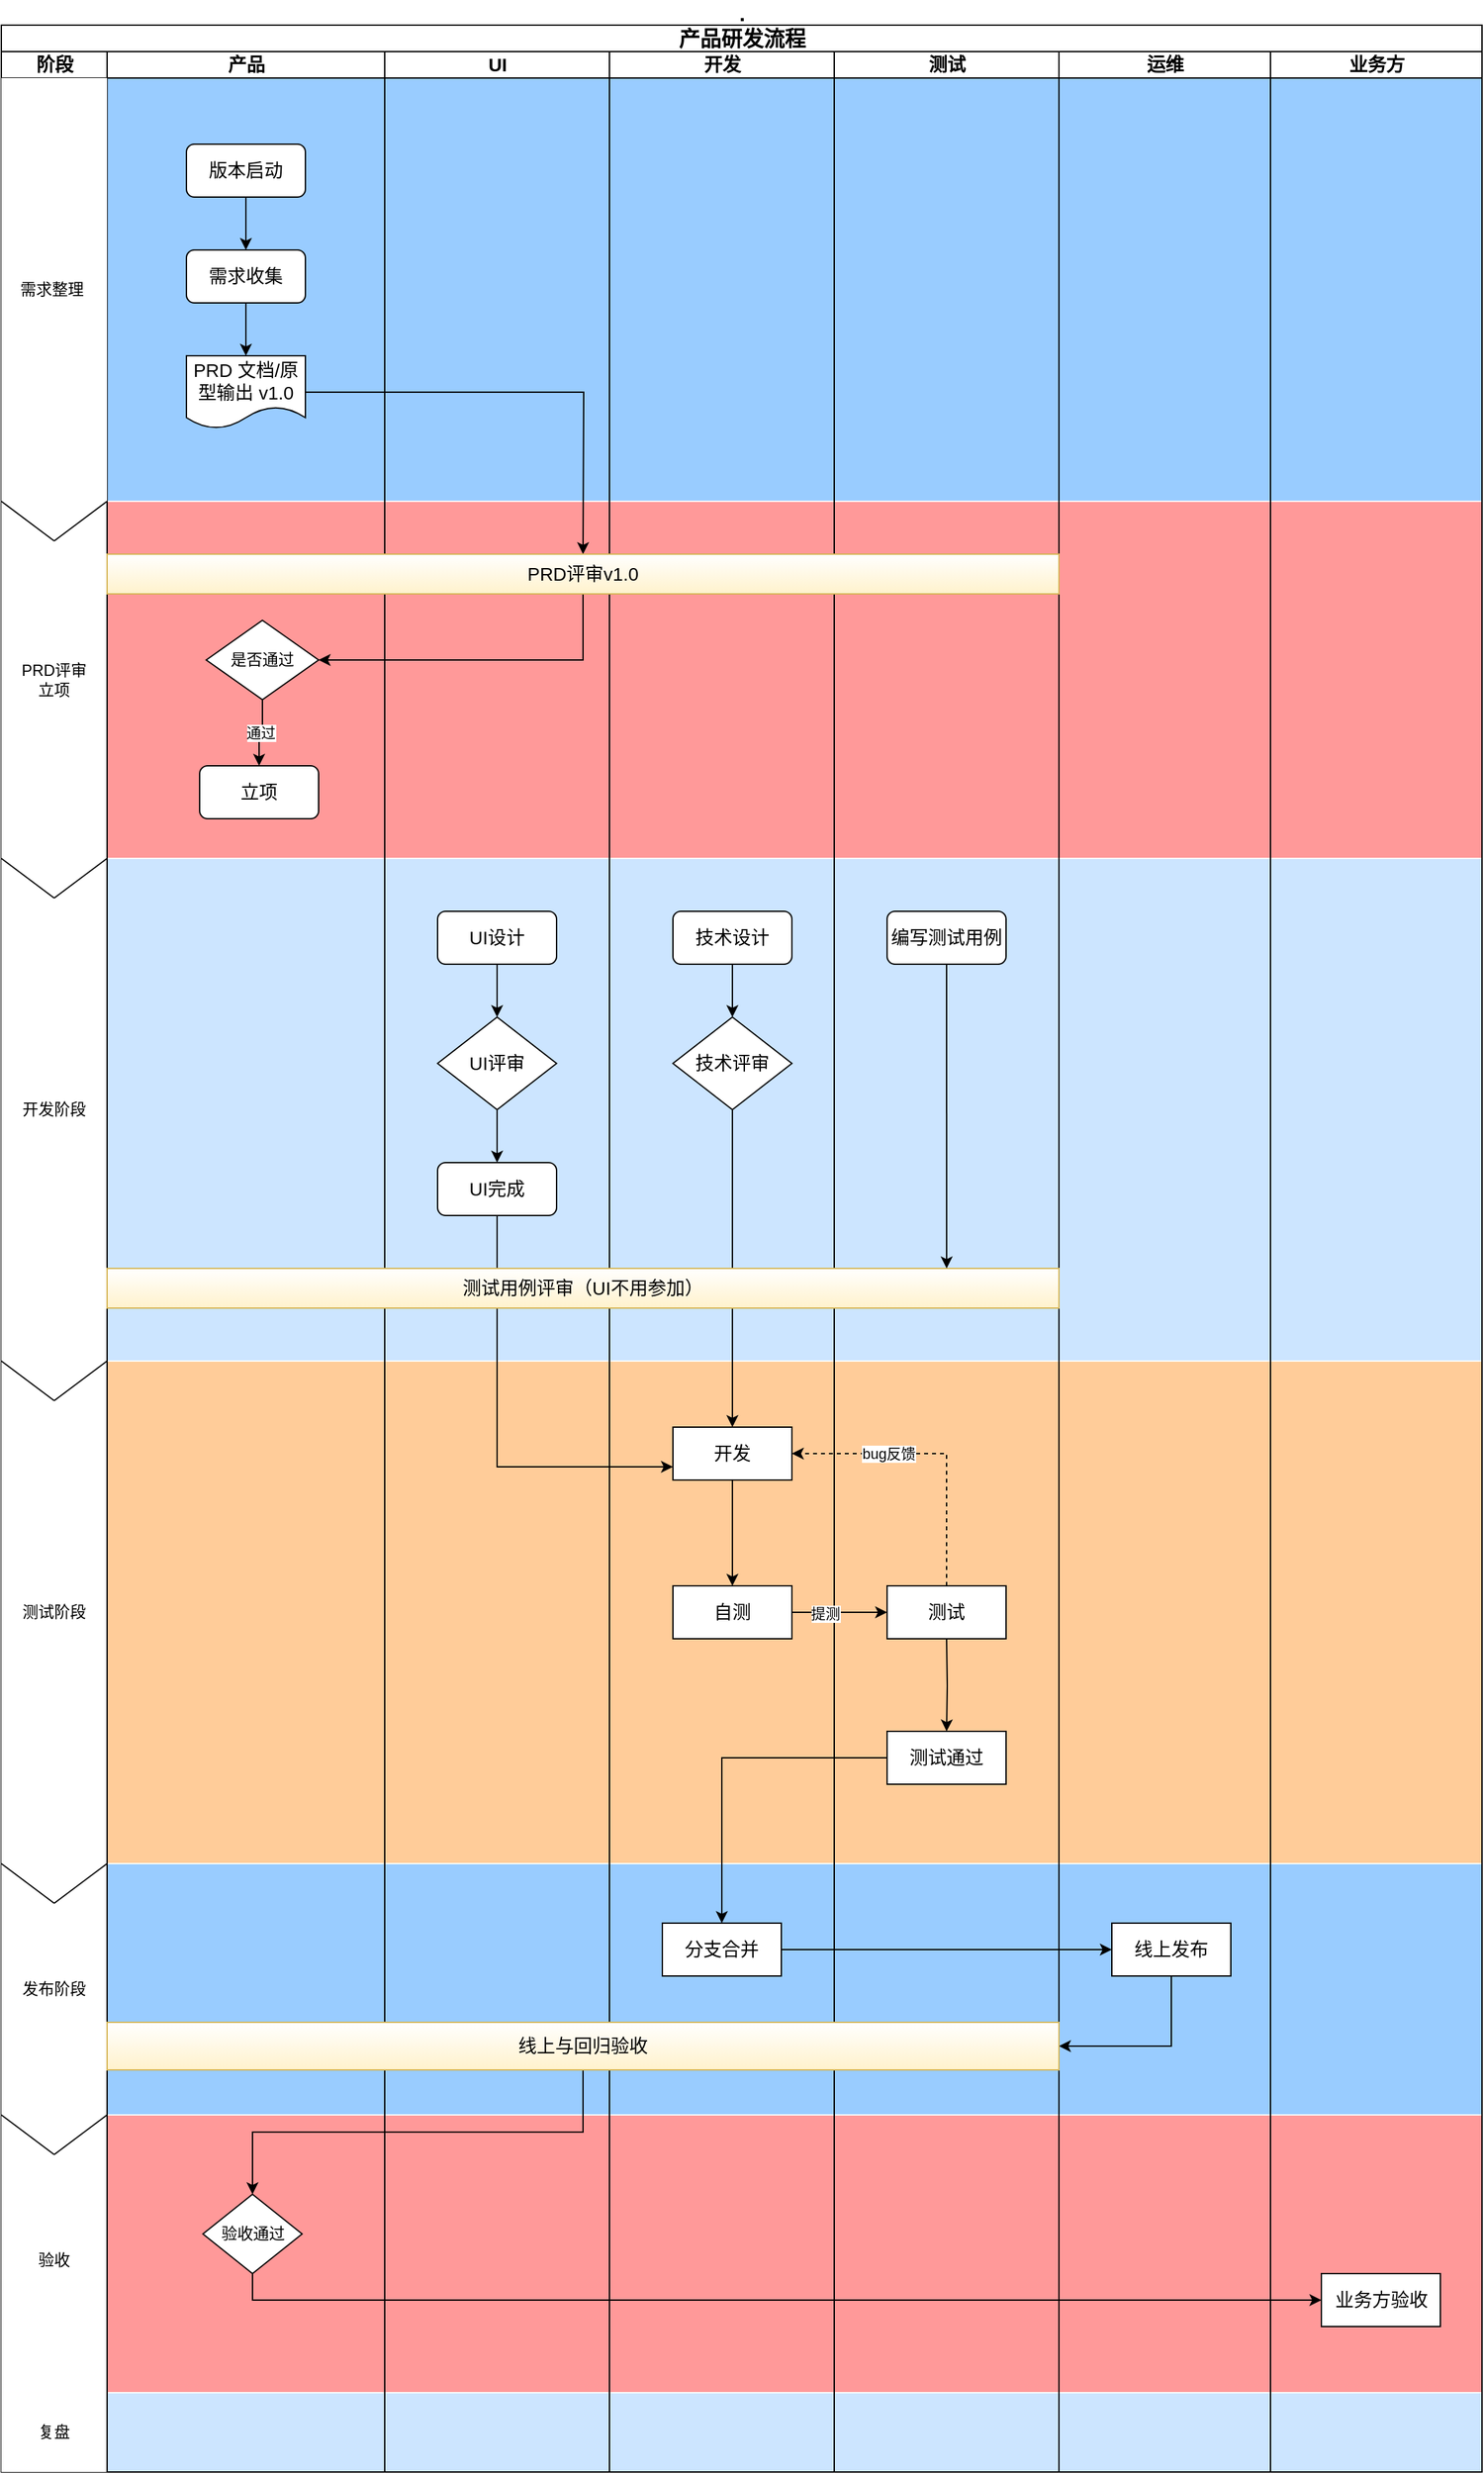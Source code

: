 <mxfile version="14.1.8" type="device" pages="2"><diagram id="tqeWhWbDkznf3jA9mxhW" name="第 1 页"><mxGraphModel dx="2031" dy="1231" grid="1" gridSize="10" guides="1" tooltips="1" connect="1" arrows="1" fold="1" page="1" pageScale="1" pageWidth="827" pageHeight="1169" background="none" math="0" shadow="0"><root><mxCell id="0"/><mxCell id="Xzgfb2TBAoYOm_Gg4Mqk-97" value="背景底色" style="" parent="0"/><mxCell id="Xzgfb2TBAoYOm_Gg4Mqk-98" value="" style="rounded=0;whiteSpace=wrap;html=1;strokeColor=#FFFFFF;fillColor=#99ccff;" vertex="1" parent="Xzgfb2TBAoYOm_Gg4Mqk-97"><mxGeometry x="270" y="130" width="1120" height="320" as="geometry"/></mxCell><mxCell id="Xzgfb2TBAoYOm_Gg4Mqk-99" value="" style="rounded=0;whiteSpace=wrap;html=1;strokeColor=#FFFFFF;fillColor=#ff9999;" vertex="1" parent="Xzgfb2TBAoYOm_Gg4Mqk-97"><mxGeometry x="270" y="450" width="1120" height="270" as="geometry"/></mxCell><mxCell id="Xzgfb2TBAoYOm_Gg4Mqk-100" value="" style="rounded=0;whiteSpace=wrap;html=1;strokeColor=#FFFFFF;fillColor=#cce5ff;" vertex="1" parent="Xzgfb2TBAoYOm_Gg4Mqk-97"><mxGeometry x="270" y="720" width="1120" height="380" as="geometry"/></mxCell><mxCell id="Xzgfb2TBAoYOm_Gg4Mqk-101" value="" style="rounded=0;whiteSpace=wrap;html=1;strokeColor=#FFFFFF;fillColor=#ffcc99;" vertex="1" parent="Xzgfb2TBAoYOm_Gg4Mqk-97"><mxGeometry x="270" y="1100" width="1120" height="380" as="geometry"/></mxCell><mxCell id="Xzgfb2TBAoYOm_Gg4Mqk-102" value="" style="rounded=0;whiteSpace=wrap;html=1;strokeColor=#FFFFFF;fillColor=#99ccff;" vertex="1" parent="Xzgfb2TBAoYOm_Gg4Mqk-97"><mxGeometry x="270" y="1480" width="1120" height="190" as="geometry"/></mxCell><mxCell id="Xzgfb2TBAoYOm_Gg4Mqk-103" value="" style="rounded=0;whiteSpace=wrap;html=1;strokeColor=#FFFFFF;fillColor=#ff9999;" vertex="1" parent="Xzgfb2TBAoYOm_Gg4Mqk-97"><mxGeometry x="270" y="1670" width="1120" height="220" as="geometry"/></mxCell><mxCell id="Xzgfb2TBAoYOm_Gg4Mqk-104" value="" style="rounded=0;whiteSpace=wrap;html=1;strokeColor=#FFFFFF;fillColor=#cce5ff;" vertex="1" parent="Xzgfb2TBAoYOm_Gg4Mqk-97"><mxGeometry x="270" y="1880" width="1120" height="60" as="geometry"/></mxCell><mxCell id="Xzgfb2TBAoYOm_Gg4Mqk-120" style="edgeStyle=orthogonalEdgeStyle;rounded=0;orthogonalLoop=1;jettySize=auto;html=1;exitX=0.5;exitY=1;exitDx=0;exitDy=0;entryX=0.5;entryY=0;entryDx=0;entryDy=0;" edge="1" parent="Xzgfb2TBAoYOm_Gg4Mqk-97" source="Xzgfb2TBAoYOm_Gg4Mqk-111" target="Xzgfb2TBAoYOm_Gg4Mqk-90"><mxGeometry relative="1" as="geometry"/></mxCell><mxCell id="Xzgfb2TBAoYOm_Gg4Mqk-121" style="edgeStyle=orthogonalEdgeStyle;rounded=0;orthogonalLoop=1;jettySize=auto;html=1;exitX=1;exitY=0.5;exitDx=0;exitDy=0;" edge="1" parent="Xzgfb2TBAoYOm_Gg4Mqk-97" source="Xzgfb2TBAoYOm_Gg4Mqk-41"><mxGeometry relative="1" as="geometry"><mxPoint x="710" y="490.0" as="targetPoint"/></mxGeometry></mxCell><mxCell id="1" value="游道图框架-背景" style="" parent="0"/><mxCell id="MwcMaTL9gJswE9qvkVCb-56" value="&lt;span&gt;.&lt;br&gt;产品研发流程&lt;br&gt;.&lt;span&gt;&lt;/span&gt;&lt;/span&gt;" style="swimlane;html=1;childLayout=stackLayout;resizeParent=1;resizeParentMax=0;startSize=20;fontSize=16;swimlaneFillColor=none;" parent="1" vertex="1"><mxGeometry x="270" y="90" width="1120" height="1850" as="geometry"/></mxCell><mxCell id="Xzgfb2TBAoYOm_Gg4Mqk-14" value="阶段" style="swimlane;html=1;startSize=20;fontSize=14;" vertex="1" parent="MwcMaTL9gJswE9qvkVCb-56"><mxGeometry y="20" width="80" height="1830" as="geometry"/></mxCell><mxCell id="Xzgfb2TBAoYOm_Gg4Mqk-16" value="开发阶段" style="rounded=0;whiteSpace=wrap;html=1;strokeColor=none;" vertex="1" parent="Xzgfb2TBAoYOm_Gg4Mqk-14"><mxGeometry y="610" width="80" height="380" as="geometry"/></mxCell><mxCell id="Xzgfb2TBAoYOm_Gg4Mqk-62" value="PRD评审&lt;br&gt;立项" style="rounded=0;whiteSpace=wrap;html=1;strokeColor=none;" vertex="1" parent="Xzgfb2TBAoYOm_Gg4Mqk-14"><mxGeometry y="340" width="80" height="270" as="geometry"/></mxCell><mxCell id="Xzgfb2TBAoYOm_Gg4Mqk-63" value="测试阶段" style="rounded=0;whiteSpace=wrap;html=1;strokeColor=none;" vertex="1" parent="Xzgfb2TBAoYOm_Gg4Mqk-14"><mxGeometry y="990" width="80" height="380" as="geometry"/></mxCell><mxCell id="Xzgfb2TBAoYOm_Gg4Mqk-70" value="发布阶段" style="rounded=0;whiteSpace=wrap;html=1;strokeColor=none;" vertex="1" parent="Xzgfb2TBAoYOm_Gg4Mqk-14"><mxGeometry y="1370" width="80" height="190" as="geometry"/></mxCell><mxCell id="Xzgfb2TBAoYOm_Gg4Mqk-96" value="验收" style="rounded=0;whiteSpace=wrap;html=1;strokeColor=none;" vertex="1" parent="Xzgfb2TBAoYOm_Gg4Mqk-14"><mxGeometry y="1560" width="80" height="220" as="geometry"/></mxCell><mxCell id="Xzgfb2TBAoYOm_Gg4Mqk-95" value="复盘" style="rounded=0;whiteSpace=wrap;html=1;strokeColor=none;" vertex="1" parent="Xzgfb2TBAoYOm_Gg4Mqk-14"><mxGeometry y="1770" width="80" height="60" as="geometry"/></mxCell><mxCell id="MwcMaTL9gJswE9qvkVCb-57" value="产品" style="swimlane;html=1;startSize=20;fontSize=14;fillColor=#FFFFFF;" parent="MwcMaTL9gJswE9qvkVCb-56" vertex="1"><mxGeometry x="80" y="20" width="210" height="1830" as="geometry"/></mxCell><mxCell id="Xzgfb2TBAoYOm_Gg4Mqk-15" value="需求整理&amp;nbsp;" style="rounded=0;whiteSpace=wrap;html=1;labelBackgroundColor=none;strokeColor=none;" vertex="1" parent="MwcMaTL9gJswE9qvkVCb-57"><mxGeometry x="-80" y="20" width="80" height="320" as="geometry"/></mxCell><mxCell id="MwcMaTL9gJswE9qvkVCb-58" value="UI" style="swimlane;html=1;startSize=20;fontSize=14;" parent="MwcMaTL9gJswE9qvkVCb-56" vertex="1"><mxGeometry x="290" y="20" width="170" height="1830" as="geometry"><mxRectangle x="120" y="20" width="30" height="460" as="alternateBounds"/></mxGeometry></mxCell><mxCell id="MwcMaTL9gJswE9qvkVCb-146" value="开发" style="swimlane;html=1;startSize=20;fontSize=14;" parent="MwcMaTL9gJswE9qvkVCb-56" vertex="1"><mxGeometry x="460" y="20" width="170" height="1830" as="geometry"><mxRectangle x="120" y="20" width="30" height="460" as="alternateBounds"/></mxGeometry></mxCell><mxCell id="MwcMaTL9gJswE9qvkVCb-148" value="测试" style="swimlane;html=1;startSize=20;fontSize=14;" parent="MwcMaTL9gJswE9qvkVCb-56" vertex="1"><mxGeometry x="630" y="20" width="170" height="1830" as="geometry"><mxRectangle x="120" y="20" width="30" height="460" as="alternateBounds"/></mxGeometry></mxCell><mxCell id="Xzgfb2TBAoYOm_Gg4Mqk-69" style="edgeStyle=orthogonalEdgeStyle;rounded=0;orthogonalLoop=1;jettySize=auto;html=1;exitX=0.5;exitY=1;exitDx=0;exitDy=0;" edge="1" parent="MwcMaTL9gJswE9qvkVCb-148"><mxGeometry relative="1" as="geometry"><mxPoint x="85" y="1310" as="sourcePoint"/><mxPoint x="85" y="1310" as="targetPoint"/></mxGeometry></mxCell><mxCell id="MwcMaTL9gJswE9qvkVCb-150" value="运维" style="swimlane;html=1;startSize=20;fontSize=14;" parent="MwcMaTL9gJswE9qvkVCb-56" vertex="1"><mxGeometry x="800" y="20" width="160" height="1830" as="geometry"><mxRectangle x="120" y="20" width="30" height="460" as="alternateBounds"/></mxGeometry></mxCell><mxCell id="Xzgfb2TBAoYOm_Gg4Mqk-7" value="业务方" style="swimlane;html=1;startSize=20;fontSize=14;" vertex="1" parent="MwcMaTL9gJswE9qvkVCb-56"><mxGeometry x="960" y="20" width="160" height="1830" as="geometry"><mxRectangle x="120" y="20" width="30" height="460" as="alternateBounds"/></mxGeometry></mxCell><mxCell id="Xzgfb2TBAoYOm_Gg4Mqk-106" style="edgeStyle=orthogonalEdgeStyle;rounded=0;orthogonalLoop=1;jettySize=auto;html=1;exitX=1;exitY=0.5;exitDx=0;exitDy=0;entryX=0;entryY=0.5;entryDx=0;entryDy=0;" edge="1" parent="1" source="Xzgfb2TBAoYOm_Gg4Mqk-78" target="Xzgfb2TBAoYOm_Gg4Mqk-80"><mxGeometry relative="1" as="geometry"/></mxCell><mxCell id="Xzgfb2TBAoYOm_Gg4Mqk-107" style="edgeStyle=orthogonalEdgeStyle;rounded=0;orthogonalLoop=1;jettySize=auto;html=1;exitX=0;exitY=0.5;exitDx=0;exitDy=0;entryX=0.5;entryY=0;entryDx=0;entryDy=0;" edge="1" parent="1" source="Xzgfb2TBAoYOm_Gg4Mqk-79" target="Xzgfb2TBAoYOm_Gg4Mqk-78"><mxGeometry relative="1" as="geometry"/></mxCell><mxCell id="Xzgfb2TBAoYOm_Gg4Mqk-127" value="目录-箭头" style="" parent="0"/><mxCell id="ic5Bo6UeFfXfmKJIWAj4-3" value="" style="group" vertex="1" connectable="0" parent="Xzgfb2TBAoYOm_Gg4Mqk-127"><mxGeometry x="270" y="450" width="80" height="30" as="geometry"/></mxCell><mxCell id="ic5Bo6UeFfXfmKJIWAj4-10" value="" style="group" vertex="1" connectable="0" parent="ic5Bo6UeFfXfmKJIWAj4-3"><mxGeometry width="80" height="30" as="geometry"/></mxCell><mxCell id="ic5Bo6UeFfXfmKJIWAj4-1" value="" style="endArrow=none;html=1;endFill=0;" edge="1" parent="ic5Bo6UeFfXfmKJIWAj4-10"><mxGeometry width="50" height="50" relative="1" as="geometry"><mxPoint x="40" y="30" as="sourcePoint"/><mxPoint x="80" as="targetPoint"/></mxGeometry></mxCell><mxCell id="ic5Bo6UeFfXfmKJIWAj4-2" value="" style="endArrow=none;html=1;endFill=0;" edge="1" parent="ic5Bo6UeFfXfmKJIWAj4-10"><mxGeometry width="50" height="50" relative="1" as="geometry"><mxPoint x="40" y="30" as="sourcePoint"/><mxPoint as="targetPoint"/></mxGeometry></mxCell><mxCell id="ic5Bo6UeFfXfmKJIWAj4-11" value="" style="group" vertex="1" connectable="0" parent="ic5Bo6UeFfXfmKJIWAj4-3"><mxGeometry y="270" width="80" height="30" as="geometry"/></mxCell><mxCell id="ic5Bo6UeFfXfmKJIWAj4-12" value="" style="endArrow=none;html=1;endFill=0;" edge="1" parent="ic5Bo6UeFfXfmKJIWAj4-11"><mxGeometry width="50" height="50" relative="1" as="geometry"><mxPoint x="40" y="30" as="sourcePoint"/><mxPoint x="80" as="targetPoint"/></mxGeometry></mxCell><mxCell id="ic5Bo6UeFfXfmKJIWAj4-13" value="" style="endArrow=none;html=1;endFill=0;" edge="1" parent="ic5Bo6UeFfXfmKJIWAj4-11"><mxGeometry width="50" height="50" relative="1" as="geometry"><mxPoint x="40" y="30" as="sourcePoint"/><mxPoint as="targetPoint"/></mxGeometry></mxCell><mxCell id="ic5Bo6UeFfXfmKJIWAj4-14" value="" style="group" vertex="1" connectable="0" parent="ic5Bo6UeFfXfmKJIWAj4-3"><mxGeometry y="650" width="80" height="30" as="geometry"/></mxCell><mxCell id="ic5Bo6UeFfXfmKJIWAj4-15" value="" style="endArrow=none;html=1;endFill=0;" edge="1" parent="ic5Bo6UeFfXfmKJIWAj4-14"><mxGeometry width="50" height="50" relative="1" as="geometry"><mxPoint x="40" y="30" as="sourcePoint"/><mxPoint x="80" as="targetPoint"/></mxGeometry></mxCell><mxCell id="ic5Bo6UeFfXfmKJIWAj4-16" value="" style="endArrow=none;html=1;endFill=0;" edge="1" parent="ic5Bo6UeFfXfmKJIWAj4-14"><mxGeometry width="50" height="50" relative="1" as="geometry"><mxPoint x="40" y="30" as="sourcePoint"/><mxPoint as="targetPoint"/></mxGeometry></mxCell><mxCell id="ic5Bo6UeFfXfmKJIWAj4-17" value="" style="group" vertex="1" connectable="0" parent="ic5Bo6UeFfXfmKJIWAj4-3"><mxGeometry y="1030" width="80" height="30" as="geometry"/></mxCell><mxCell id="ic5Bo6UeFfXfmKJIWAj4-18" value="" style="endArrow=none;html=1;endFill=0;" edge="1" parent="ic5Bo6UeFfXfmKJIWAj4-17"><mxGeometry width="50" height="50" relative="1" as="geometry"><mxPoint x="40" y="30" as="sourcePoint"/><mxPoint x="80" as="targetPoint"/></mxGeometry></mxCell><mxCell id="ic5Bo6UeFfXfmKJIWAj4-19" value="" style="endArrow=none;html=1;endFill=0;" edge="1" parent="ic5Bo6UeFfXfmKJIWAj4-17"><mxGeometry width="50" height="50" relative="1" as="geometry"><mxPoint x="40" y="30" as="sourcePoint"/><mxPoint as="targetPoint"/></mxGeometry></mxCell><mxCell id="ic5Bo6UeFfXfmKJIWAj4-20" value="" style="group" vertex="1" connectable="0" parent="ic5Bo6UeFfXfmKJIWAj4-3"><mxGeometry y="1220" width="80" height="30" as="geometry"/></mxCell><mxCell id="ic5Bo6UeFfXfmKJIWAj4-21" value="" style="endArrow=none;html=1;endFill=0;" edge="1" parent="ic5Bo6UeFfXfmKJIWAj4-20"><mxGeometry width="50" height="50" relative="1" as="geometry"><mxPoint x="40" y="30" as="sourcePoint"/><mxPoint x="80" as="targetPoint"/></mxGeometry></mxCell><mxCell id="ic5Bo6UeFfXfmKJIWAj4-22" value="" style="endArrow=none;html=1;endFill=0;" edge="1" parent="ic5Bo6UeFfXfmKJIWAj4-20"><mxGeometry width="50" height="50" relative="1" as="geometry"><mxPoint x="40" y="30" as="sourcePoint"/><mxPoint as="targetPoint"/></mxGeometry></mxCell><mxCell id="MwcMaTL9gJswE9qvkVCb-123" value="内容" style="" parent="0"/><mxCell id="Xzgfb2TBAoYOm_Gg4Mqk-65" style="edgeStyle=orthogonalEdgeStyle;rounded=0;orthogonalLoop=1;jettySize=auto;html=1;exitX=0.5;exitY=1;exitDx=0;exitDy=0;entryX=0.5;entryY=0;entryDx=0;entryDy=0;" edge="1" parent="MwcMaTL9gJswE9qvkVCb-123" source="MwcMaTL9gJswE9qvkVCb-159" target="Xzgfb2TBAoYOm_Gg4Mqk-20"><mxGeometry relative="1" as="geometry"/></mxCell><mxCell id="MwcMaTL9gJswE9qvkVCb-159" value="技术评审" style="rhombus;whiteSpace=wrap;html=1;strokeColor=#000000;fontSize=14;" parent="MwcMaTL9gJswE9qvkVCb-123" vertex="1"><mxGeometry x="778" y="840" width="90" height="70" as="geometry"/></mxCell><mxCell id="Xzgfb2TBAoYOm_Gg4Mqk-5" style="edgeStyle=orthogonalEdgeStyle;rounded=0;orthogonalLoop=1;jettySize=auto;html=1;exitX=0.5;exitY=1;exitDx=0;exitDy=0;entryX=0.5;entryY=0;entryDx=0;entryDy=0;" edge="1" parent="MwcMaTL9gJswE9qvkVCb-123" source="Xzgfb2TBAoYOm_Gg4Mqk-1" target="Xzgfb2TBAoYOm_Gg4Mqk-2"><mxGeometry relative="1" as="geometry"/></mxCell><mxCell id="Xzgfb2TBAoYOm_Gg4Mqk-1" value="UI设计" style="rounded=1;whiteSpace=wrap;html=1;strokeColor=#000000;fontSize=14;" vertex="1" parent="MwcMaTL9gJswE9qvkVCb-123"><mxGeometry x="600" y="760" width="90" height="40" as="geometry"/></mxCell><mxCell id="Xzgfb2TBAoYOm_Gg4Mqk-6" style="edgeStyle=orthogonalEdgeStyle;rounded=0;orthogonalLoop=1;jettySize=auto;html=1;exitX=0.5;exitY=1;exitDx=0;exitDy=0;entryX=0.5;entryY=0;entryDx=0;entryDy=0;" edge="1" parent="MwcMaTL9gJswE9qvkVCb-123" source="Xzgfb2TBAoYOm_Gg4Mqk-2" target="Xzgfb2TBAoYOm_Gg4Mqk-3"><mxGeometry relative="1" as="geometry"/></mxCell><mxCell id="Xzgfb2TBAoYOm_Gg4Mqk-2" value="UI评审" style="rhombus;whiteSpace=wrap;html=1;strokeColor=#000000;fontSize=14;" vertex="1" parent="MwcMaTL9gJswE9qvkVCb-123"><mxGeometry x="600" y="840" width="90" height="70" as="geometry"/></mxCell><mxCell id="Xzgfb2TBAoYOm_Gg4Mqk-66" style="edgeStyle=orthogonalEdgeStyle;rounded=0;orthogonalLoop=1;jettySize=auto;html=1;exitX=0.5;exitY=1;exitDx=0;exitDy=0;entryX=0;entryY=0.75;entryDx=0;entryDy=0;" edge="1" parent="MwcMaTL9gJswE9qvkVCb-123" source="Xzgfb2TBAoYOm_Gg4Mqk-3" target="Xzgfb2TBAoYOm_Gg4Mqk-20"><mxGeometry relative="1" as="geometry"/></mxCell><mxCell id="Xzgfb2TBAoYOm_Gg4Mqk-3" value="UI完成" style="rounded=1;whiteSpace=wrap;html=1;strokeColor=#000000;fontSize=14;" vertex="1" parent="MwcMaTL9gJswE9qvkVCb-123"><mxGeometry x="600" y="950" width="90" height="40" as="geometry"/></mxCell><mxCell id="Xzgfb2TBAoYOm_Gg4Mqk-12" value="测试用例评审（UI不用参加）" style="rounded=0;whiteSpace=wrap;html=1;strokeColor=#d6b656;fontSize=14;fillColor=#fff2cc;gradientColor=#ffffff;gradientDirection=north;" vertex="1" parent="MwcMaTL9gJswE9qvkVCb-123"><mxGeometry x="350" y="1030" width="720" height="30" as="geometry"/></mxCell><mxCell id="Xzgfb2TBAoYOm_Gg4Mqk-60" style="edgeStyle=orthogonalEdgeStyle;rounded=0;orthogonalLoop=1;jettySize=auto;html=1;exitX=0.5;exitY=1;exitDx=0;exitDy=0;entryX=1;entryY=0.5;entryDx=0;entryDy=0;" edge="1" parent="MwcMaTL9gJswE9qvkVCb-123" source="Xzgfb2TBAoYOm_Gg4Mqk-19" target="Xzgfb2TBAoYOm_Gg4Mqk-58"><mxGeometry relative="1" as="geometry"/></mxCell><mxCell id="Xzgfb2TBAoYOm_Gg4Mqk-19" value="PRD评审v1.0" style="rounded=0;whiteSpace=wrap;html=1;strokeColor=#d6b656;fontSize=14;fillColor=#fff2cc;gradientColor=#ffffff;gradientDirection=north;" vertex="1" parent="MwcMaTL9gJswE9qvkVCb-123"><mxGeometry x="350" y="490" width="720" height="30" as="geometry"/></mxCell><mxCell id="Xzgfb2TBAoYOm_Gg4Mqk-47" value="" style="edgeStyle=orthogonalEdgeStyle;rounded=0;orthogonalLoop=1;jettySize=auto;html=1;" edge="1" parent="MwcMaTL9gJswE9qvkVCb-123" source="Xzgfb2TBAoYOm_Gg4Mqk-20" target="Xzgfb2TBAoYOm_Gg4Mqk-46"><mxGeometry relative="1" as="geometry"/></mxCell><mxCell id="Xzgfb2TBAoYOm_Gg4Mqk-20" value="开发" style="whiteSpace=wrap;html=1;fontSize=14;" vertex="1" parent="MwcMaTL9gJswE9qvkVCb-123"><mxGeometry x="778" y="1150" width="90" height="40" as="geometry"/></mxCell><mxCell id="Xzgfb2TBAoYOm_Gg4Mqk-22" style="edgeStyle=orthogonalEdgeStyle;rounded=0;orthogonalLoop=1;jettySize=auto;html=1;exitX=0.5;exitY=1;exitDx=0;exitDy=0;" edge="1" parent="MwcMaTL9gJswE9qvkVCb-123" source="Xzgfb2TBAoYOm_Gg4Mqk-21" target="MwcMaTL9gJswE9qvkVCb-159"><mxGeometry relative="1" as="geometry"/></mxCell><mxCell id="Xzgfb2TBAoYOm_Gg4Mqk-21" value="技术设计" style="rounded=1;whiteSpace=wrap;html=1;strokeColor=#000000;fontSize=14;" vertex="1" parent="MwcMaTL9gJswE9qvkVCb-123"><mxGeometry x="778" y="760" width="90" height="40" as="geometry"/></mxCell><mxCell id="Xzgfb2TBAoYOm_Gg4Mqk-50" style="edgeStyle=orthogonalEdgeStyle;rounded=0;orthogonalLoop=1;jettySize=auto;html=1;exitX=0.5;exitY=0;exitDx=0;exitDy=0;entryX=1;entryY=0.5;entryDx=0;entryDy=0;dashed=1;" edge="1" parent="MwcMaTL9gJswE9qvkVCb-123" source="Xzgfb2TBAoYOm_Gg4Mqk-28" target="Xzgfb2TBAoYOm_Gg4Mqk-20"><mxGeometry relative="1" as="geometry"/></mxCell><mxCell id="Xzgfb2TBAoYOm_Gg4Mqk-51" value="bug反馈" style="edgeLabel;html=1;align=center;verticalAlign=middle;resizable=0;points=[];" vertex="1" connectable="0" parent="Xzgfb2TBAoYOm_Gg4Mqk-50"><mxGeometry x="0.33" relative="1" as="geometry"><mxPoint as="offset"/></mxGeometry></mxCell><mxCell id="Xzgfb2TBAoYOm_Gg4Mqk-28" value="测试" style="whiteSpace=wrap;html=1;fontSize=14;" vertex="1" parent="MwcMaTL9gJswE9qvkVCb-123"><mxGeometry x="940" y="1270" width="90" height="40" as="geometry"/></mxCell><mxCell id="Xzgfb2TBAoYOm_Gg4Mqk-32" value="编写测试用例" style="rounded=1;whiteSpace=wrap;html=1;strokeColor=#000000;fontSize=14;" vertex="1" parent="MwcMaTL9gJswE9qvkVCb-123"><mxGeometry x="940" y="760" width="90" height="40" as="geometry"/></mxCell><mxCell id="Xzgfb2TBAoYOm_Gg4Mqk-36" value="" style="edgeStyle=orthogonalEdgeStyle;rounded=0;orthogonalLoop=1;jettySize=auto;html=1;" edge="1" parent="MwcMaTL9gJswE9qvkVCb-123" source="Xzgfb2TBAoYOm_Gg4Mqk-33" target="Xzgfb2TBAoYOm_Gg4Mqk-35"><mxGeometry relative="1" as="geometry"/></mxCell><mxCell id="Xzgfb2TBAoYOm_Gg4Mqk-33" value="版本启动" style="rounded=1;whiteSpace=wrap;html=1;strokeColor=#000000;fontSize=14;" vertex="1" parent="MwcMaTL9gJswE9qvkVCb-123"><mxGeometry x="410" y="180" width="90" height="40" as="geometry"/></mxCell><mxCell id="Xzgfb2TBAoYOm_Gg4Mqk-42" style="edgeStyle=orthogonalEdgeStyle;rounded=0;orthogonalLoop=1;jettySize=auto;html=1;exitX=0.5;exitY=1;exitDx=0;exitDy=0;entryX=0.5;entryY=0;entryDx=0;entryDy=0;" edge="1" parent="MwcMaTL9gJswE9qvkVCb-123" source="Xzgfb2TBAoYOm_Gg4Mqk-35" target="Xzgfb2TBAoYOm_Gg4Mqk-41"><mxGeometry relative="1" as="geometry"/></mxCell><mxCell id="Xzgfb2TBAoYOm_Gg4Mqk-35" value="需求收集" style="rounded=1;whiteSpace=wrap;html=1;strokeColor=#000000;fontSize=14;" vertex="1" parent="MwcMaTL9gJswE9qvkVCb-123"><mxGeometry x="410" y="260" width="90" height="40" as="geometry"/></mxCell><mxCell id="Xzgfb2TBAoYOm_Gg4Mqk-41" value="PRD&amp;nbsp;文档/原型输出 v1.0" style="shape=document;whiteSpace=wrap;html=1;boundedLbl=1;fontFamily=Helvetica;fontSize=14;fontColor=#000000;align=center;strokeColor=#000000;fillColor=#ffffff;" vertex="1" parent="MwcMaTL9gJswE9qvkVCb-123"><mxGeometry x="410" y="340" width="90" height="55" as="geometry"/></mxCell><mxCell id="Xzgfb2TBAoYOm_Gg4Mqk-52" style="edgeStyle=orthogonalEdgeStyle;rounded=0;orthogonalLoop=1;jettySize=auto;html=1;exitX=1;exitY=0.5;exitDx=0;exitDy=0;" edge="1" parent="MwcMaTL9gJswE9qvkVCb-123" source="Xzgfb2TBAoYOm_Gg4Mqk-46" target="Xzgfb2TBAoYOm_Gg4Mqk-28"><mxGeometry relative="1" as="geometry"/></mxCell><mxCell id="Xzgfb2TBAoYOm_Gg4Mqk-53" value="提测" style="edgeLabel;html=1;align=center;verticalAlign=middle;resizable=0;points=[];" vertex="1" connectable="0" parent="Xzgfb2TBAoYOm_Gg4Mqk-52"><mxGeometry x="-0.302" y="-1" relative="1" as="geometry"><mxPoint as="offset"/></mxGeometry></mxCell><mxCell id="Xzgfb2TBAoYOm_Gg4Mqk-46" value="自测" style="whiteSpace=wrap;html=1;fontSize=14;" vertex="1" parent="MwcMaTL9gJswE9qvkVCb-123"><mxGeometry x="778" y="1270" width="90" height="40" as="geometry"/></mxCell><mxCell id="Xzgfb2TBAoYOm_Gg4Mqk-56" value="立项" style="rounded=1;whiteSpace=wrap;html=1;strokeColor=#000000;fontSize=14;" vertex="1" parent="MwcMaTL9gJswE9qvkVCb-123"><mxGeometry x="420" y="650" width="90" height="40" as="geometry"/></mxCell><mxCell id="Xzgfb2TBAoYOm_Gg4Mqk-61" value="通过" style="edgeStyle=orthogonalEdgeStyle;rounded=0;orthogonalLoop=1;jettySize=auto;html=1;exitX=0.5;exitY=1;exitDx=0;exitDy=0;entryX=0.5;entryY=0;entryDx=0;entryDy=0;" edge="1" parent="MwcMaTL9gJswE9qvkVCb-123" source="Xzgfb2TBAoYOm_Gg4Mqk-58" target="Xzgfb2TBAoYOm_Gg4Mqk-56"><mxGeometry relative="1" as="geometry"/></mxCell><mxCell id="Xzgfb2TBAoYOm_Gg4Mqk-58" value="是否通过" style="rhombus;whiteSpace=wrap;html=1;" vertex="1" parent="MwcMaTL9gJswE9qvkVCb-123"><mxGeometry x="425" y="540" width="85" height="60" as="geometry"/></mxCell><mxCell id="Xzgfb2TBAoYOm_Gg4Mqk-78" value="分支合并" style="whiteSpace=wrap;html=1;fontSize=14;" vertex="1" parent="MwcMaTL9gJswE9qvkVCb-123"><mxGeometry x="770" y="1525" width="90" height="40" as="geometry"/></mxCell><mxCell id="Xzgfb2TBAoYOm_Gg4Mqk-79" value="测试通过" style="whiteSpace=wrap;html=1;fontSize=14;" vertex="1" parent="MwcMaTL9gJswE9qvkVCb-123"><mxGeometry x="940" y="1380" width="90" height="40" as="geometry"/></mxCell><mxCell id="Xzgfb2TBAoYOm_Gg4Mqk-113" style="edgeStyle=orthogonalEdgeStyle;rounded=0;orthogonalLoop=1;jettySize=auto;html=1;exitX=0.5;exitY=1;exitDx=0;exitDy=0;entryX=1;entryY=0.5;entryDx=0;entryDy=0;" edge="1" parent="MwcMaTL9gJswE9qvkVCb-123" source="Xzgfb2TBAoYOm_Gg4Mqk-80" target="Xzgfb2TBAoYOm_Gg4Mqk-111"><mxGeometry relative="1" as="geometry"/></mxCell><mxCell id="Xzgfb2TBAoYOm_Gg4Mqk-80" value="线上发布" style="whiteSpace=wrap;html=1;fontSize=14;" vertex="1" parent="MwcMaTL9gJswE9qvkVCb-123"><mxGeometry x="1110" y="1525" width="90" height="40" as="geometry"/></mxCell><mxCell id="Xzgfb2TBAoYOm_Gg4Mqk-83" style="edgeStyle=orthogonalEdgeStyle;rounded=0;orthogonalLoop=1;jettySize=auto;html=1;exitX=0.5;exitY=1;exitDx=0;exitDy=0;" edge="1" parent="MwcMaTL9gJswE9qvkVCb-123" target="Xzgfb2TBAoYOm_Gg4Mqk-79"><mxGeometry relative="1" as="geometry"><mxPoint x="985" y="1310" as="sourcePoint"/></mxGeometry></mxCell><mxCell id="Xzgfb2TBAoYOm_Gg4Mqk-110" style="edgeStyle=orthogonalEdgeStyle;rounded=0;orthogonalLoop=1;jettySize=auto;html=1;exitX=0.5;exitY=1;exitDx=0;exitDy=0;entryX=0;entryY=0.5;entryDx=0;entryDy=0;" edge="1" parent="MwcMaTL9gJswE9qvkVCb-123" source="Xzgfb2TBAoYOm_Gg4Mqk-90" target="Xzgfb2TBAoYOm_Gg4Mqk-109"><mxGeometry relative="1" as="geometry"/></mxCell><mxCell id="Xzgfb2TBAoYOm_Gg4Mqk-90" value="验收通过" style="rhombus;whiteSpace=wrap;html=1;" vertex="1" parent="MwcMaTL9gJswE9qvkVCb-123"><mxGeometry x="422.5" y="1730" width="75" height="60" as="geometry"/></mxCell><mxCell id="Xzgfb2TBAoYOm_Gg4Mqk-109" value="业务方验收" style="whiteSpace=wrap;html=1;fontSize=14;" vertex="1" parent="MwcMaTL9gJswE9qvkVCb-123"><mxGeometry x="1268.5" y="1790" width="90" height="40" as="geometry"/></mxCell><mxCell id="Xzgfb2TBAoYOm_Gg4Mqk-111" value="线上与回归验收" style="rounded=0;whiteSpace=wrap;html=1;strokeColor=#d6b656;fontSize=14;fillColor=#fff2cc;gradientColor=#ffffff;gradientDirection=north;" vertex="1" parent="MwcMaTL9gJswE9qvkVCb-123"><mxGeometry x="350" y="1600" width="720" height="36" as="geometry"/></mxCell><mxCell id="Xzgfb2TBAoYOm_Gg4Mqk-125" value="" style="endArrow=classic;html=1;sourcePerimeterSpacing=60;exitX=0.5;exitY=1;exitDx=0;exitDy=0;entryX=0.882;entryY=0;entryDx=0;entryDy=0;entryPerimeter=0;" edge="1" parent="MwcMaTL9gJswE9qvkVCb-123" source="Xzgfb2TBAoYOm_Gg4Mqk-32" target="Xzgfb2TBAoYOm_Gg4Mqk-12"><mxGeometry width="50" height="50" relative="1" as="geometry"><mxPoint x="940" y="930" as="sourcePoint"/><mxPoint x="985" y="1010" as="targetPoint"/></mxGeometry></mxCell></root></mxGraphModel></diagram><diagram id="AfHuBOCSSXTz31ebgXBm" name="第 2 页"><mxGraphModel dx="474" dy="287" grid="1" gridSize="10" guides="1" tooltips="1" connect="1" arrows="1" fold="1" page="1" pageScale="1" pageWidth="827" pageHeight="1169" math="0" shadow="0"><root><mxCell id="RfCjIawLYe7Tjp_q81TN-0"/><mxCell id="NlzqwgGHngEtQX7A9LZB-0" value="未命名图层" parent="RfCjIawLYe7Tjp_q81TN-0"/></root></mxGraphModel></diagram></mxfile>